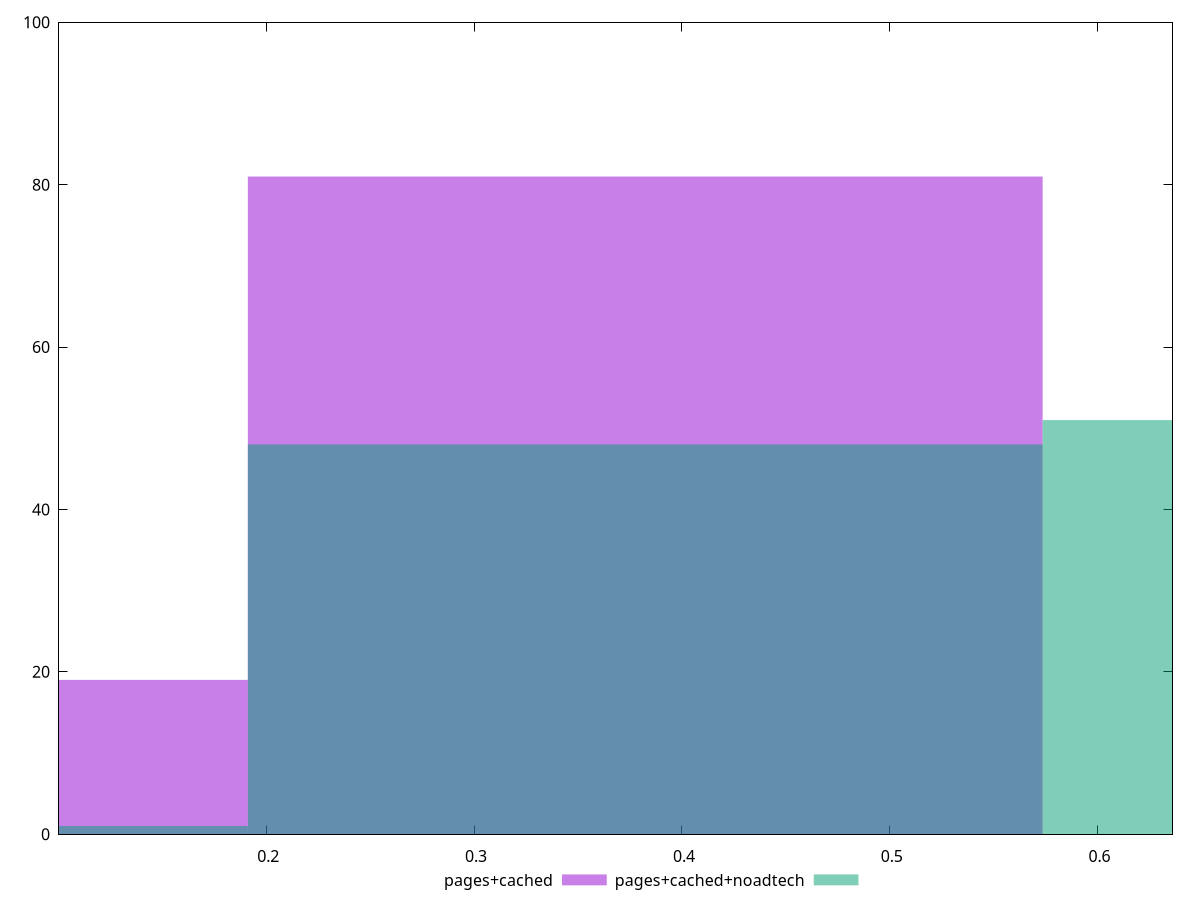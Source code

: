 reset

$pagesCached <<EOF
0 19
0.38236796258751826 81
EOF

$pagesCachedNoadtech <<EOF
0.38236796258751826 48
0.7647359251750365 51
0 1
EOF

set key outside below
set boxwidth 0.38236796258751826
set xrange [0.10032995130466112:0.6360346941312809]
set yrange [0:100]
set trange [0:100]
set style fill transparent solid 0.5 noborder
set terminal svg size 640, 500 enhanced background rgb 'white'
set output "report_00015_2021-02-09T16-11-33.973Z/meta/pScore/comparison/histogram/1_vs_2.svg"

plot $pagesCached title "pages+cached" with boxes, \
     $pagesCachedNoadtech title "pages+cached+noadtech" with boxes

reset
